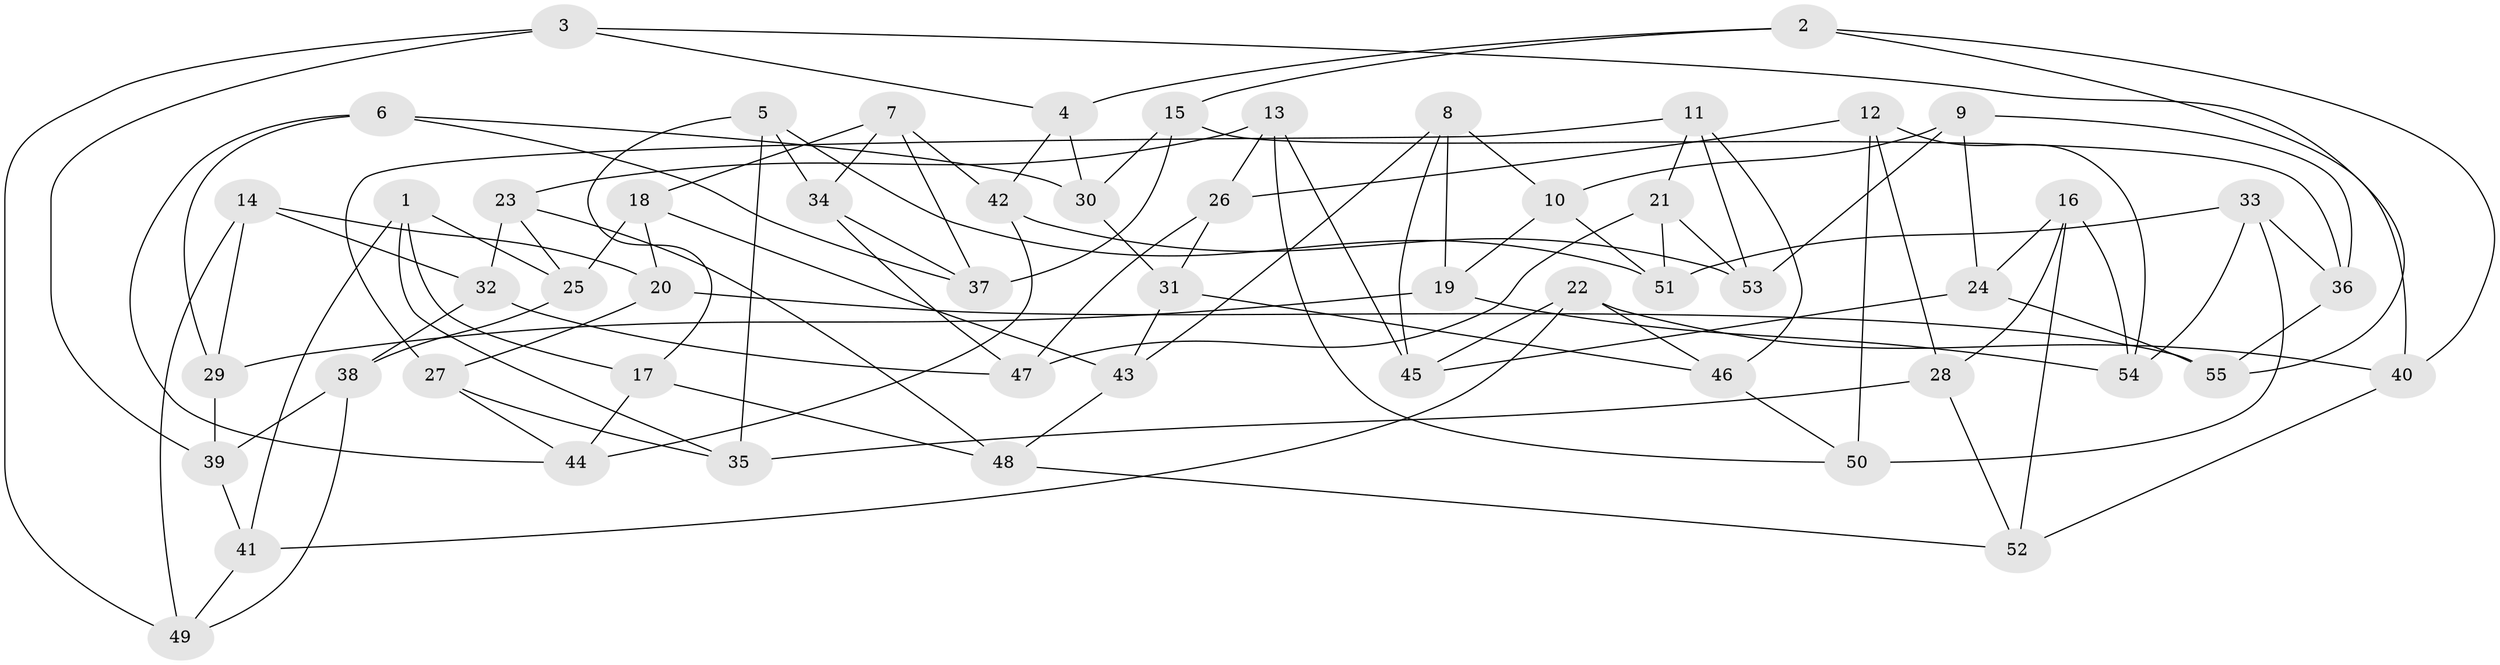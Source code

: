 // coarse degree distribution, {4: 0.3235294117647059, 6: 0.20588235294117646, 5: 0.35294117647058826, 3: 0.11764705882352941}
// Generated by graph-tools (version 1.1) at 2025/38/03/04/25 23:38:08]
// undirected, 55 vertices, 110 edges
graph export_dot {
  node [color=gray90,style=filled];
  1;
  2;
  3;
  4;
  5;
  6;
  7;
  8;
  9;
  10;
  11;
  12;
  13;
  14;
  15;
  16;
  17;
  18;
  19;
  20;
  21;
  22;
  23;
  24;
  25;
  26;
  27;
  28;
  29;
  30;
  31;
  32;
  33;
  34;
  35;
  36;
  37;
  38;
  39;
  40;
  41;
  42;
  43;
  44;
  45;
  46;
  47;
  48;
  49;
  50;
  51;
  52;
  53;
  54;
  55;
  1 -- 41;
  1 -- 17;
  1 -- 35;
  1 -- 25;
  2 -- 55;
  2 -- 15;
  2 -- 4;
  2 -- 40;
  3 -- 4;
  3 -- 40;
  3 -- 49;
  3 -- 39;
  4 -- 42;
  4 -- 30;
  5 -- 17;
  5 -- 51;
  5 -- 35;
  5 -- 34;
  6 -- 29;
  6 -- 44;
  6 -- 30;
  6 -- 37;
  7 -- 18;
  7 -- 34;
  7 -- 42;
  7 -- 37;
  8 -- 10;
  8 -- 19;
  8 -- 43;
  8 -- 45;
  9 -- 10;
  9 -- 36;
  9 -- 53;
  9 -- 24;
  10 -- 51;
  10 -- 19;
  11 -- 46;
  11 -- 21;
  11 -- 53;
  11 -- 27;
  12 -- 50;
  12 -- 26;
  12 -- 28;
  12 -- 54;
  13 -- 26;
  13 -- 23;
  13 -- 45;
  13 -- 50;
  14 -- 49;
  14 -- 32;
  14 -- 29;
  14 -- 20;
  15 -- 30;
  15 -- 37;
  15 -- 36;
  16 -- 52;
  16 -- 28;
  16 -- 24;
  16 -- 54;
  17 -- 44;
  17 -- 48;
  18 -- 43;
  18 -- 20;
  18 -- 25;
  19 -- 54;
  19 -- 29;
  20 -- 55;
  20 -- 27;
  21 -- 53;
  21 -- 51;
  21 -- 47;
  22 -- 46;
  22 -- 45;
  22 -- 41;
  22 -- 40;
  23 -- 25;
  23 -- 48;
  23 -- 32;
  24 -- 55;
  24 -- 45;
  25 -- 38;
  26 -- 47;
  26 -- 31;
  27 -- 44;
  27 -- 35;
  28 -- 35;
  28 -- 52;
  29 -- 39;
  30 -- 31;
  31 -- 43;
  31 -- 46;
  32 -- 38;
  32 -- 47;
  33 -- 51;
  33 -- 36;
  33 -- 54;
  33 -- 50;
  34 -- 37;
  34 -- 47;
  36 -- 55;
  38 -- 39;
  38 -- 49;
  39 -- 41;
  40 -- 52;
  41 -- 49;
  42 -- 44;
  42 -- 53;
  43 -- 48;
  46 -- 50;
  48 -- 52;
}
